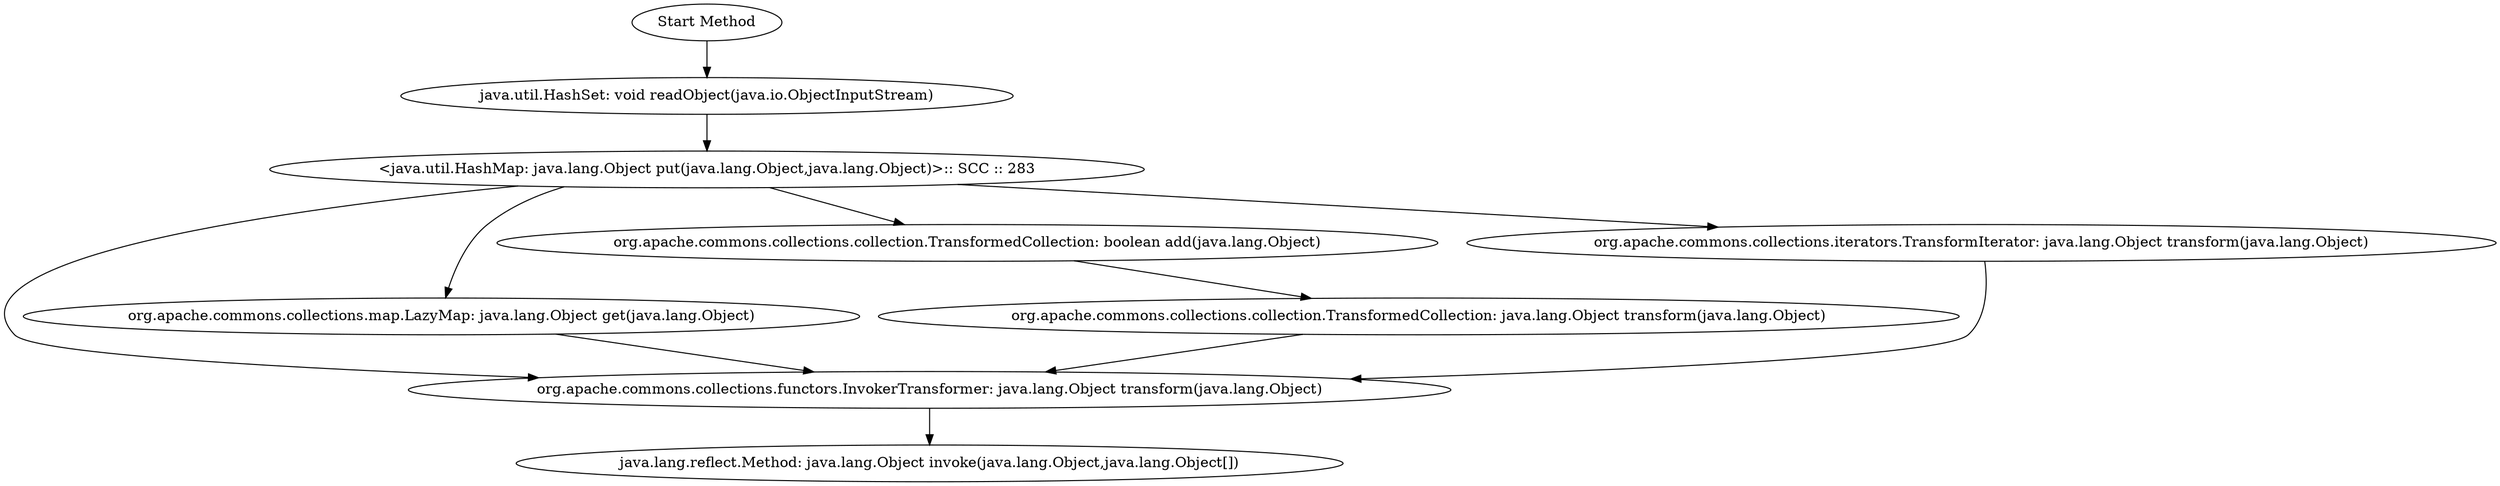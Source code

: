 digraph {
	graph [bb="0,0,1933.5,468"];
	node [label="\N"];
	"org.apache.commons.collections.functors.InvokerTransformer__java.lang.Object_transform(java.lang.Object)"	[height=0.5,
		label=<org.apache.commons.collections.functors.InvokerTransformer: java.lang.Object transform(java.lang.Object)>,
		pos="733.53,90",
		width=11.013];
	"java.lang.reflect.Method__java.lang.Object_invoke(java.lang.Object,java.lang.Object[])"	[height=0.5,
		label=<java.lang.reflect.Method: java.lang.Object invoke(java.lang.Object,java.lang.Object[])>,
		pos="733.53,18",
		width=8.8103];
	"org.apache.commons.collections.functors.InvokerTransformer__java.lang.Object_transform(java.lang.Object)" -> "java.lang.reflect.Method__java.lang.Object_invoke(java.lang.Object,java.lang.Object[])"	[pos="e,733.53,36.104 733.53,71.697 733.53,63.983 733.53,54.712 733.53,46.112"];
	"org.apache.commons.collections.map.LazyMap__java.lang.Object_get(java.lang.Object)"	[height=0.5,
		label=<org.apache.commons.collections.map.LazyMap: java.lang.Object get(java.lang.Object)>,
		pos="357.53,162",
		width=8.9367];
	"org.apache.commons.collections.map.LazyMap__java.lang.Object_get(java.lang.Object)" -> "org.apache.commons.collections.functors.InvokerTransformer__java.lang.Object_transform(java.lang.Object)"	[pos="e,644.41,107.59 445.21,144.68 501.83,134.14 575.62,120.4 634.37,109.46"];
	"java.util.HashSet__void_readObject(java.io.ObjectInputStream)"	[height=0.5,
		label=<java.util.HashSet: void readObject(java.io.ObjectInputStream)>,
		pos="565.53,378",
		width=6.4453];
	"java.util.HashMap__java.lang.Object_put(java.lang.Object,java.lang.Object)___SCC____283"	[height=0.5,
		label="<java.util.HashMap: java.lang.Object put(java.lang.Object,java.lang.Object)>:: SCC :: 283",
		pos="565.53,306",
		width=9.2978];
	"java.util.HashSet__void_readObject(java.io.ObjectInputStream)" -> "java.util.HashMap__java.lang.Object_put(java.lang.Object,java.lang.Object)___SCC____283"	[pos="e,565.53,324.1 565.53,359.7 565.53,351.98 565.53,342.71 565.53,334.11"];
	"java.util.HashMap__java.lang.Object_put(java.lang.Object,java.lang.Object)___SCC____283" -> "org.apache.commons.collections.functors.InvokerTransformer__java.lang.Object_transform(java.lang.Object)"	[pos="e,368.2,97.062 272.83,297.21 101.04,282.43 -65.799,243.51 26.533,144 51.109,117.51 201.88,104.17 357.92,97.493"];
	"java.util.HashMap__java.lang.Object_put(java.lang.Object,java.lang.Object)___SCC____283" -> "org.apache.commons.collections.map.LazyMap__java.lang.Object_get(java.lang.Object)"	[pos="e,361.26,180.26 469.47,288.74 444.55,280.89 419.22,269.24 399.53,252 381.04,235.8 370.06,209.68 364,189.93"];
	"org.apache.commons.collections.collection.TransformedCollection__boolean_add(java.lang.Object)"	[height=0.5,
		label=<org.apache.commons.collections.collection.TransformedCollection: boolean add(java.lang.Object)>,
		pos="769.53,234",
		width=10.02];
	"java.util.HashMap__java.lang.Object_put(java.lang.Object,java.lang.Object)___SCC____283" -> "org.apache.commons.collections.collection.TransformedCollection__boolean_add(java.lang.Object)"	[pos="e,720.13,251.95 614.66,288.14 643.49,278.25 680.11,265.69 710.5,255.26"];
	"org.apache.commons.collections.iterators.TransformIterator__java.lang.Object_transform(java.lang.Object)"	[height=0.5,
		label=<org.apache.commons.collections.iterators.TransformIterator: java.lang.Object transform(java.lang.Object)>,
		pos="1545.5,234",
		width=10.778];
	"java.util.HashMap__java.lang.Object_put(java.lang.Object,java.lang.Object)___SCC____283" -> "org.apache.commons.collections.iterators.TransformIterator__java.lang.Object_transform(java.lang.Object)"	[pos="e,1343.8,249.41 757.98,291.25 923.72,279.42 1162.6,262.36 1333.7,250.13"];
	"org.apache.commons.collections.collection.TransformedCollection__java.lang.Object_transform(java.lang.Object)"	[height=0.5,
		label=<org.apache.commons.collections.collection.TransformedCollection: java.lang.Object transform(java.lang.Object)>,
		pos="1109.5,162",
		width=11.464];
	"org.apache.commons.collections.collection.TransformedCollection__boolean_add(java.lang.Object)" -> "org.apache.commons.collections.collection.TransformedCollection__java.lang.Object_transform(java.lang.Object)"	[pos="e,1028.7,179.65 850.11,216.41 900.75,205.99 966.19,192.51 1018.7,181.71"];
	"org.apache.commons.collections.iterators.TransformIterator__java.lang.Object_transform(java.lang.Object)" -> "org.apache.commons.collections.functors.InvokerTransformer__java.lang.Object_transform(java.lang.Object)"	[pos="e,1113.3,95.179 1548.5,215.69 1550.9,195.3 1551.2,161.94 1531.5,144 1499.6,114.82 1309.8,101.49 1123.3,95.494"];
	"org.apache.commons.collections.collection.TransformedCollection__java.lang.Object_transform(java.lang.Object)" -> "org.apache.commons.collections.functors.InvokerTransformer__java.lang.Object_transform(java.lang.Object)"	[pos="e,822.65,107.59 1020.4,144.41 963.97,133.9 890.89,120.29 832.61,109.45"];
	Start_Method	[height=0.5,
		label=<Start Method>,
		pos="565.53,450",
		width=1.6068];
	Start_Method -> "java.util.HashSet__void_readObject(java.io.ObjectInputStream)"	[pos="e,565.53,396.1 565.53,431.7 565.53,423.98 565.53,414.71 565.53,406.11"];
}

